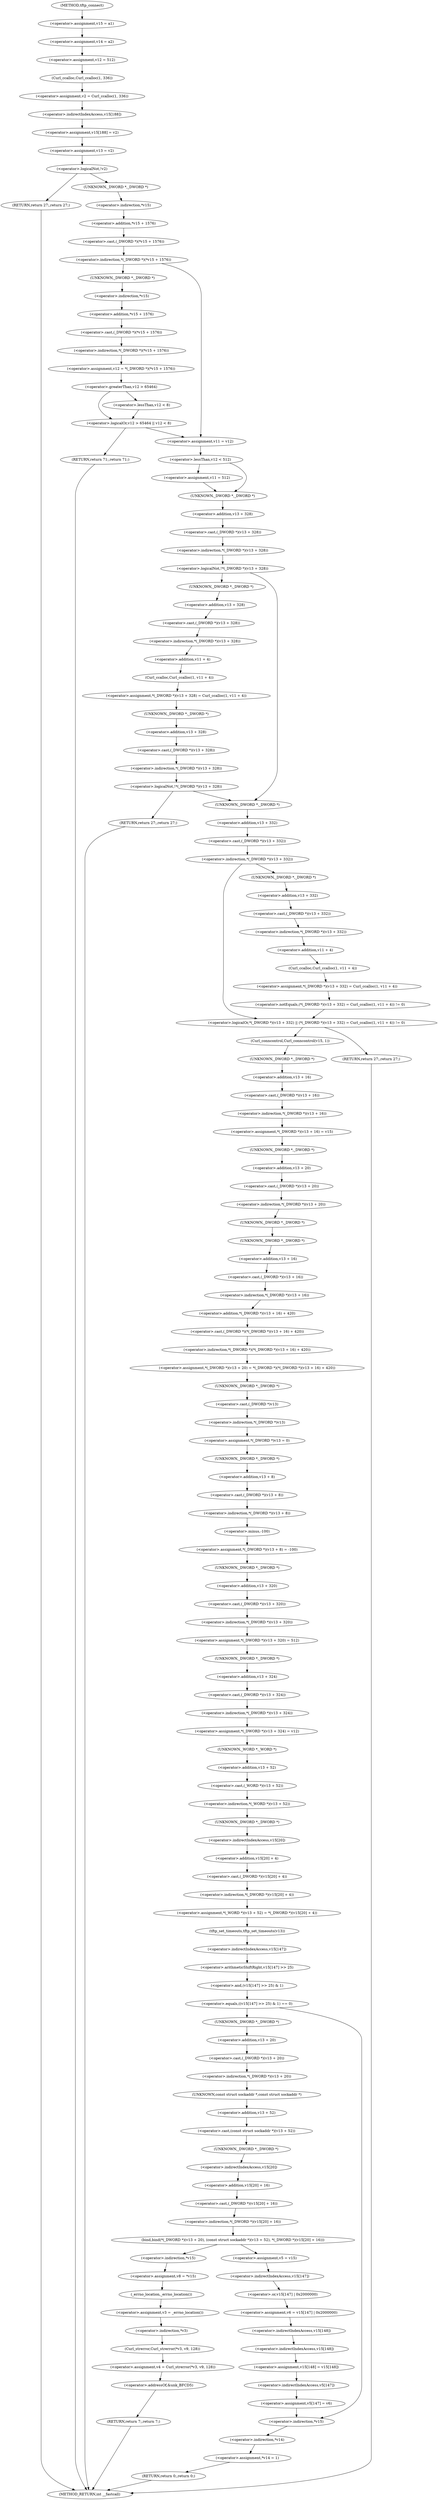 digraph tftp_connect {  
"1000129" [label = "(<operator>.assignment,v15 = a1)" ]
"1000132" [label = "(<operator>.assignment,v14 = a2)" ]
"1000135" [label = "(<operator>.assignment,v12 = 512)" ]
"1000138" [label = "(<operator>.assignment,v2 = Curl_ccalloc(1, 336))" ]
"1000140" [label = "(Curl_ccalloc,Curl_ccalloc(1, 336))" ]
"1000143" [label = "(<operator>.assignment,v15[188] = v2)" ]
"1000144" [label = "(<operator>.indirectIndexAccess,v15[188])" ]
"1000148" [label = "(<operator>.assignment,v13 = v2)" ]
"1000152" [label = "(<operator>.logicalNot,!v2)" ]
"1000154" [label = "(RETURN,return 27;,return 27;)" ]
"1000157" [label = "(<operator>.indirection,*(_DWORD *)(*v15 + 1576))" ]
"1000158" [label = "(<operator>.cast,(_DWORD *)(*v15 + 1576))" ]
"1000159" [label = "(UNKNOWN,_DWORD *,_DWORD *)" ]
"1000160" [label = "(<operator>.addition,*v15 + 1576)" ]
"1000161" [label = "(<operator>.indirection,*v15)" ]
"1000165" [label = "(<operator>.assignment,v12 = *(_DWORD *)(*v15 + 1576))" ]
"1000167" [label = "(<operator>.indirection,*(_DWORD *)(*v15 + 1576))" ]
"1000168" [label = "(<operator>.cast,(_DWORD *)(*v15 + 1576))" ]
"1000169" [label = "(UNKNOWN,_DWORD *,_DWORD *)" ]
"1000170" [label = "(<operator>.addition,*v15 + 1576)" ]
"1000171" [label = "(<operator>.indirection,*v15)" ]
"1000175" [label = "(<operator>.logicalOr,v12 > 65464 || v12 < 8)" ]
"1000176" [label = "(<operator>.greaterThan,v12 > 65464)" ]
"1000179" [label = "(<operator>.lessThan,v12 < 8)" ]
"1000182" [label = "(RETURN,return 71;,return 71;)" ]
"1000184" [label = "(<operator>.assignment,v11 = v12)" ]
"1000188" [label = "(<operator>.lessThan,v12 < 512)" ]
"1000191" [label = "(<operator>.assignment,v11 = 512)" ]
"1000195" [label = "(<operator>.logicalNot,!*(_DWORD *)(v13 + 328))" ]
"1000196" [label = "(<operator>.indirection,*(_DWORD *)(v13 + 328))" ]
"1000197" [label = "(<operator>.cast,(_DWORD *)(v13 + 328))" ]
"1000198" [label = "(UNKNOWN,_DWORD *,_DWORD *)" ]
"1000199" [label = "(<operator>.addition,v13 + 328)" ]
"1000203" [label = "(<operator>.assignment,*(_DWORD *)(v13 + 328) = Curl_ccalloc(1, v11 + 4))" ]
"1000204" [label = "(<operator>.indirection,*(_DWORD *)(v13 + 328))" ]
"1000205" [label = "(<operator>.cast,(_DWORD *)(v13 + 328))" ]
"1000206" [label = "(UNKNOWN,_DWORD *,_DWORD *)" ]
"1000207" [label = "(<operator>.addition,v13 + 328)" ]
"1000210" [label = "(Curl_ccalloc,Curl_ccalloc(1, v11 + 4))" ]
"1000212" [label = "(<operator>.addition,v11 + 4)" ]
"1000216" [label = "(<operator>.logicalNot,!*(_DWORD *)(v13 + 328))" ]
"1000217" [label = "(<operator>.indirection,*(_DWORD *)(v13 + 328))" ]
"1000218" [label = "(<operator>.cast,(_DWORD *)(v13 + 328))" ]
"1000219" [label = "(UNKNOWN,_DWORD *,_DWORD *)" ]
"1000220" [label = "(<operator>.addition,v13 + 328)" ]
"1000223" [label = "(RETURN,return 27;,return 27;)" ]
"1000226" [label = "(<operator>.logicalOr,*(_DWORD *)(v13 + 332) || (*(_DWORD *)(v13 + 332) = Curl_ccalloc(1, v11 + 4)) != 0)" ]
"1000227" [label = "(<operator>.indirection,*(_DWORD *)(v13 + 332))" ]
"1000228" [label = "(<operator>.cast,(_DWORD *)(v13 + 332))" ]
"1000229" [label = "(UNKNOWN,_DWORD *,_DWORD *)" ]
"1000230" [label = "(<operator>.addition,v13 + 332)" ]
"1000233" [label = "(<operator>.notEquals,(*(_DWORD *)(v13 + 332) = Curl_ccalloc(1, v11 + 4)) != 0)" ]
"1000234" [label = "(<operator>.assignment,*(_DWORD *)(v13 + 332) = Curl_ccalloc(1, v11 + 4))" ]
"1000235" [label = "(<operator>.indirection,*(_DWORD *)(v13 + 332))" ]
"1000236" [label = "(<operator>.cast,(_DWORD *)(v13 + 332))" ]
"1000237" [label = "(UNKNOWN,_DWORD *,_DWORD *)" ]
"1000238" [label = "(<operator>.addition,v13 + 332)" ]
"1000241" [label = "(Curl_ccalloc,Curl_ccalloc(1, v11 + 4))" ]
"1000243" [label = "(<operator>.addition,v11 + 4)" ]
"1000248" [label = "(Curl_conncontrol,Curl_conncontrol(v15, 1))" ]
"1000251" [label = "(<operator>.assignment,*(_DWORD *)(v13 + 16) = v15)" ]
"1000252" [label = "(<operator>.indirection,*(_DWORD *)(v13 + 16))" ]
"1000253" [label = "(<operator>.cast,(_DWORD *)(v13 + 16))" ]
"1000254" [label = "(UNKNOWN,_DWORD *,_DWORD *)" ]
"1000255" [label = "(<operator>.addition,v13 + 16)" ]
"1000259" [label = "(<operator>.assignment,*(_DWORD *)(v13 + 20) = *(_DWORD *)(*(_DWORD *)(v13 + 16) + 420))" ]
"1000260" [label = "(<operator>.indirection,*(_DWORD *)(v13 + 20))" ]
"1000261" [label = "(<operator>.cast,(_DWORD *)(v13 + 20))" ]
"1000262" [label = "(UNKNOWN,_DWORD *,_DWORD *)" ]
"1000263" [label = "(<operator>.addition,v13 + 20)" ]
"1000266" [label = "(<operator>.indirection,*(_DWORD *)(*(_DWORD *)(v13 + 16) + 420))" ]
"1000267" [label = "(<operator>.cast,(_DWORD *)(*(_DWORD *)(v13 + 16) + 420))" ]
"1000268" [label = "(UNKNOWN,_DWORD *,_DWORD *)" ]
"1000269" [label = "(<operator>.addition,*(_DWORD *)(v13 + 16) + 420)" ]
"1000270" [label = "(<operator>.indirection,*(_DWORD *)(v13 + 16))" ]
"1000271" [label = "(<operator>.cast,(_DWORD *)(v13 + 16))" ]
"1000272" [label = "(UNKNOWN,_DWORD *,_DWORD *)" ]
"1000273" [label = "(<operator>.addition,v13 + 16)" ]
"1000277" [label = "(<operator>.assignment,*(_DWORD *)v13 = 0)" ]
"1000278" [label = "(<operator>.indirection,*(_DWORD *)v13)" ]
"1000279" [label = "(<operator>.cast,(_DWORD *)v13)" ]
"1000280" [label = "(UNKNOWN,_DWORD *,_DWORD *)" ]
"1000283" [label = "(<operator>.assignment,*(_DWORD *)(v13 + 8) = -100)" ]
"1000284" [label = "(<operator>.indirection,*(_DWORD *)(v13 + 8))" ]
"1000285" [label = "(<operator>.cast,(_DWORD *)(v13 + 8))" ]
"1000286" [label = "(UNKNOWN,_DWORD *,_DWORD *)" ]
"1000287" [label = "(<operator>.addition,v13 + 8)" ]
"1000290" [label = "(<operator>.minus,-100)" ]
"1000292" [label = "(<operator>.assignment,*(_DWORD *)(v13 + 320) = 512)" ]
"1000293" [label = "(<operator>.indirection,*(_DWORD *)(v13 + 320))" ]
"1000294" [label = "(<operator>.cast,(_DWORD *)(v13 + 320))" ]
"1000295" [label = "(UNKNOWN,_DWORD *,_DWORD *)" ]
"1000296" [label = "(<operator>.addition,v13 + 320)" ]
"1000300" [label = "(<operator>.assignment,*(_DWORD *)(v13 + 324) = v12)" ]
"1000301" [label = "(<operator>.indirection,*(_DWORD *)(v13 + 324))" ]
"1000302" [label = "(<operator>.cast,(_DWORD *)(v13 + 324))" ]
"1000303" [label = "(UNKNOWN,_DWORD *,_DWORD *)" ]
"1000304" [label = "(<operator>.addition,v13 + 324)" ]
"1000308" [label = "(<operator>.assignment,*(_WORD *)(v13 + 52) = *(_DWORD *)(v15[20] + 4))" ]
"1000309" [label = "(<operator>.indirection,*(_WORD *)(v13 + 52))" ]
"1000310" [label = "(<operator>.cast,(_WORD *)(v13 + 52))" ]
"1000311" [label = "(UNKNOWN,_WORD *,_WORD *)" ]
"1000312" [label = "(<operator>.addition,v13 + 52)" ]
"1000315" [label = "(<operator>.indirection,*(_DWORD *)(v15[20] + 4))" ]
"1000316" [label = "(<operator>.cast,(_DWORD *)(v15[20] + 4))" ]
"1000317" [label = "(UNKNOWN,_DWORD *,_DWORD *)" ]
"1000318" [label = "(<operator>.addition,v15[20] + 4)" ]
"1000319" [label = "(<operator>.indirectIndexAccess,v15[20])" ]
"1000323" [label = "(tftp_set_timeouts,tftp_set_timeouts(v13))" ]
"1000326" [label = "(<operator>.equals,((v15[147] >> 25) & 1) == 0)" ]
"1000327" [label = "(<operator>.and,(v15[147] >> 25) & 1)" ]
"1000328" [label = "(<operator>.arithmeticShiftRight,v15[147] >> 25)" ]
"1000329" [label = "(<operator>.indirectIndexAccess,v15[147])" ]
"1000337" [label = "(bind,bind(*(_DWORD *)(v13 + 20), (const struct sockaddr *)(v13 + 52), *(_DWORD *)(v15[20] + 16)))" ]
"1000338" [label = "(<operator>.indirection,*(_DWORD *)(v13 + 20))" ]
"1000339" [label = "(<operator>.cast,(_DWORD *)(v13 + 20))" ]
"1000340" [label = "(UNKNOWN,_DWORD *,_DWORD *)" ]
"1000341" [label = "(<operator>.addition,v13 + 20)" ]
"1000344" [label = "(<operator>.cast,(const struct sockaddr *)(v13 + 52))" ]
"1000345" [label = "(UNKNOWN,const struct sockaddr *,const struct sockaddr *)" ]
"1000346" [label = "(<operator>.addition,v13 + 52)" ]
"1000349" [label = "(<operator>.indirection,*(_DWORD *)(v15[20] + 16))" ]
"1000350" [label = "(<operator>.cast,(_DWORD *)(v15[20] + 16))" ]
"1000351" [label = "(UNKNOWN,_DWORD *,_DWORD *)" ]
"1000352" [label = "(<operator>.addition,v15[20] + 16)" ]
"1000353" [label = "(<operator>.indirectIndexAccess,v15[20])" ]
"1000358" [label = "(<operator>.assignment,v8 = *v15)" ]
"1000360" [label = "(<operator>.indirection,*v15)" ]
"1000362" [label = "(<operator>.assignment,v3 = _errno_location())" ]
"1000364" [label = "(_errno_location,_errno_location())" ]
"1000365" [label = "(<operator>.assignment,v4 = Curl_strerror(*v3, v9, 128))" ]
"1000367" [label = "(Curl_strerror,Curl_strerror(*v3, v9, 128))" ]
"1000368" [label = "(<operator>.indirection,*v3)" ]
"1000375" [label = "(<operator>.addressOf,&unk_BFCD5)" ]
"1000378" [label = "(RETURN,return 7;,return 7;)" ]
"1000380" [label = "(<operator>.assignment,v5 = v15)" ]
"1000383" [label = "(<operator>.assignment,v6 = v15[147] | 0x2000000)" ]
"1000385" [label = "(<operator>.or,v15[147] | 0x2000000)" ]
"1000386" [label = "(<operator>.indirectIndexAccess,v15[147])" ]
"1000390" [label = "(<operator>.assignment,v15[148] = v15[148])" ]
"1000391" [label = "(<operator>.indirectIndexAccess,v15[148])" ]
"1000394" [label = "(<operator>.indirectIndexAccess,v15[148])" ]
"1000397" [label = "(<operator>.assignment,v5[147] = v6)" ]
"1000398" [label = "(<operator>.indirectIndexAccess,v5[147])" ]
"1000402" [label = "(<operator>.indirection,*v15)" ]
"1000404" [label = "(<operator>.assignment,*v14 = 1)" ]
"1000405" [label = "(<operator>.indirection,*v14)" ]
"1000408" [label = "(RETURN,return 0;,return 0;)" ]
"1000410" [label = "(RETURN,return 27;,return 27;)" ]
"1000113" [label = "(METHOD,tftp_connect)" ]
"1000412" [label = "(METHOD_RETURN,int __fastcall)" ]
  "1000129" -> "1000132" 
  "1000132" -> "1000135" 
  "1000135" -> "1000140" 
  "1000138" -> "1000144" 
  "1000140" -> "1000138" 
  "1000143" -> "1000148" 
  "1000144" -> "1000143" 
  "1000148" -> "1000152" 
  "1000152" -> "1000159" 
  "1000152" -> "1000154" 
  "1000154" -> "1000412" 
  "1000157" -> "1000169" 
  "1000157" -> "1000184" 
  "1000158" -> "1000157" 
  "1000159" -> "1000161" 
  "1000160" -> "1000158" 
  "1000161" -> "1000160" 
  "1000165" -> "1000176" 
  "1000167" -> "1000165" 
  "1000168" -> "1000167" 
  "1000169" -> "1000171" 
  "1000170" -> "1000168" 
  "1000171" -> "1000170" 
  "1000175" -> "1000182" 
  "1000175" -> "1000184" 
  "1000176" -> "1000175" 
  "1000176" -> "1000179" 
  "1000179" -> "1000175" 
  "1000182" -> "1000412" 
  "1000184" -> "1000188" 
  "1000188" -> "1000198" 
  "1000188" -> "1000191" 
  "1000191" -> "1000198" 
  "1000195" -> "1000206" 
  "1000195" -> "1000229" 
  "1000196" -> "1000195" 
  "1000197" -> "1000196" 
  "1000198" -> "1000199" 
  "1000199" -> "1000197" 
  "1000203" -> "1000219" 
  "1000204" -> "1000212" 
  "1000205" -> "1000204" 
  "1000206" -> "1000207" 
  "1000207" -> "1000205" 
  "1000210" -> "1000203" 
  "1000212" -> "1000210" 
  "1000216" -> "1000229" 
  "1000216" -> "1000223" 
  "1000217" -> "1000216" 
  "1000218" -> "1000217" 
  "1000219" -> "1000220" 
  "1000220" -> "1000218" 
  "1000223" -> "1000412" 
  "1000226" -> "1000248" 
  "1000226" -> "1000410" 
  "1000227" -> "1000237" 
  "1000227" -> "1000226" 
  "1000228" -> "1000227" 
  "1000229" -> "1000230" 
  "1000230" -> "1000228" 
  "1000233" -> "1000226" 
  "1000234" -> "1000233" 
  "1000235" -> "1000243" 
  "1000236" -> "1000235" 
  "1000237" -> "1000238" 
  "1000238" -> "1000236" 
  "1000241" -> "1000234" 
  "1000243" -> "1000241" 
  "1000248" -> "1000254" 
  "1000251" -> "1000262" 
  "1000252" -> "1000251" 
  "1000253" -> "1000252" 
  "1000254" -> "1000255" 
  "1000255" -> "1000253" 
  "1000259" -> "1000280" 
  "1000260" -> "1000268" 
  "1000261" -> "1000260" 
  "1000262" -> "1000263" 
  "1000263" -> "1000261" 
  "1000266" -> "1000259" 
  "1000267" -> "1000266" 
  "1000268" -> "1000272" 
  "1000269" -> "1000267" 
  "1000270" -> "1000269" 
  "1000271" -> "1000270" 
  "1000272" -> "1000273" 
  "1000273" -> "1000271" 
  "1000277" -> "1000286" 
  "1000278" -> "1000277" 
  "1000279" -> "1000278" 
  "1000280" -> "1000279" 
  "1000283" -> "1000295" 
  "1000284" -> "1000290" 
  "1000285" -> "1000284" 
  "1000286" -> "1000287" 
  "1000287" -> "1000285" 
  "1000290" -> "1000283" 
  "1000292" -> "1000303" 
  "1000293" -> "1000292" 
  "1000294" -> "1000293" 
  "1000295" -> "1000296" 
  "1000296" -> "1000294" 
  "1000300" -> "1000311" 
  "1000301" -> "1000300" 
  "1000302" -> "1000301" 
  "1000303" -> "1000304" 
  "1000304" -> "1000302" 
  "1000308" -> "1000323" 
  "1000309" -> "1000317" 
  "1000310" -> "1000309" 
  "1000311" -> "1000312" 
  "1000312" -> "1000310" 
  "1000315" -> "1000308" 
  "1000316" -> "1000315" 
  "1000317" -> "1000319" 
  "1000318" -> "1000316" 
  "1000319" -> "1000318" 
  "1000323" -> "1000329" 
  "1000326" -> "1000340" 
  "1000326" -> "1000402" 
  "1000327" -> "1000326" 
  "1000328" -> "1000327" 
  "1000329" -> "1000328" 
  "1000337" -> "1000360" 
  "1000337" -> "1000380" 
  "1000338" -> "1000345" 
  "1000339" -> "1000338" 
  "1000340" -> "1000341" 
  "1000341" -> "1000339" 
  "1000344" -> "1000351" 
  "1000345" -> "1000346" 
  "1000346" -> "1000344" 
  "1000349" -> "1000337" 
  "1000350" -> "1000349" 
  "1000351" -> "1000353" 
  "1000352" -> "1000350" 
  "1000353" -> "1000352" 
  "1000358" -> "1000364" 
  "1000360" -> "1000358" 
  "1000362" -> "1000368" 
  "1000364" -> "1000362" 
  "1000365" -> "1000375" 
  "1000367" -> "1000365" 
  "1000368" -> "1000367" 
  "1000375" -> "1000378" 
  "1000378" -> "1000412" 
  "1000380" -> "1000386" 
  "1000383" -> "1000391" 
  "1000385" -> "1000383" 
  "1000386" -> "1000385" 
  "1000390" -> "1000398" 
  "1000391" -> "1000394" 
  "1000394" -> "1000390" 
  "1000397" -> "1000402" 
  "1000398" -> "1000397" 
  "1000402" -> "1000405" 
  "1000404" -> "1000408" 
  "1000405" -> "1000404" 
  "1000408" -> "1000412" 
  "1000410" -> "1000412" 
  "1000113" -> "1000129" 
}
